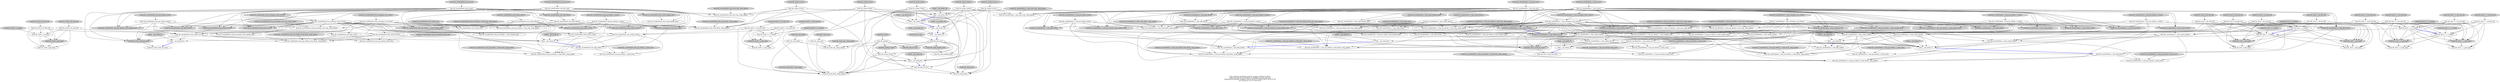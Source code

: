 strict digraph "combined (full)" {
"Sched RL_test0_count_do_count" [style=filled, shape=ellipse];
"Exec RL_test0_count_do_count" [shape=ellipse];
"Sched RL_test0_0_get_input" [style=filled, shape=ellipse];
"Exec RL_test0_0_get_input" [shape=ellipse];
"Sched RL_test0_0_do_first_flit" [style=filled, shape=ellipse];
"Exec RL_test0_0_do_first_flit" [shape=ellipse];
"Sched RL_test0_0_do_next_flit" [style=filled, shape=ellipse];
"Exec RL_test0_0_do_next_flit" [shape=ellipse];
"Sched RL_test0_1_0_arbiter" [style=filled, shape=ellipse];
"Exec RL_test0_1_0_arbiter" [shape=ellipse];
"Sched RL_test0_1_0_get_input" [style=filled, shape=ellipse];
"Exec RL_test0_1_0_get_input" [shape=ellipse];
"Sched RL_test0_1_0_do_first_flit" [style=filled, shape=ellipse];
"Exec RL_test0_1_0_do_first_flit" [shape=ellipse];
"Sched RL_test0_1_0_do_next_flit" [style=filled, shape=ellipse];
"Exec RL_test0_1_0_do_next_flit" [shape=ellipse];
"Sched RL_test0_1_1_0_arbiter" [style=filled, shape=ellipse];
"Exec RL_test0_1_1_0_arbiter" [shape=ellipse];
"Sched RL_test1_count_do_count" [style=filled, shape=ellipse];
"Exec RL_test1_count_do_count" [shape=ellipse];
"Sched RL_test1_0_get_input" [style=filled, shape=ellipse];
"Exec RL_test1_0_get_input" [shape=ellipse];
"Sched RL_test1_0_do_first_flit" [style=filled, shape=ellipse];
"Exec RL_test1_0_do_first_flit" [shape=ellipse];
"Sched RL_test1_0_do_next_flit" [style=filled, shape=ellipse];
"Exec RL_test1_0_do_next_flit" [shape=ellipse];
"Sched RL_test1_1_get_input" [style=filled, shape=ellipse];
"Exec RL_test1_1_get_input" [shape=ellipse];
"Sched RL_test1_1_do_first_flit" [style=filled, shape=ellipse];
"Exec RL_test1_1_do_first_flit" [shape=ellipse];
"Sched RL_test1_1_do_next_flit" [style=filled, shape=ellipse];
"Exec RL_test1_1_do_next_flit" [shape=ellipse];
"Sched RL_test1_1_0_arbiter" [style=filled, shape=ellipse];
"Exec RL_test1_1_0_arbiter" [shape=ellipse];
"Sched RL_test1_1_1_arbiter" [style=filled, shape=ellipse];
"Exec RL_test1_1_1_arbiter" [shape=ellipse];
"Sched RL_test1_1_0_get_input" [style=filled, shape=ellipse];
"Exec RL_test1_1_0_get_input" [shape=ellipse];
"Sched RL_test1_1_0_do_first_flit" [style=filled, shape=ellipse];
"Exec RL_test1_1_0_do_first_flit" [shape=ellipse];
"Sched RL_test1_1_0_do_next_flit" [style=filled, shape=ellipse];
"Exec RL_test1_1_0_do_next_flit" [shape=ellipse];
"Sched RL_test1_1_1_get_input" [style=filled, shape=ellipse];
"Exec RL_test1_1_1_get_input" [shape=ellipse];
"Sched RL_test1_1_1_do_first_flit" [style=filled, shape=ellipse];
"Exec RL_test1_1_1_do_first_flit" [shape=ellipse];
"Sched RL_test1_1_1_do_next_flit" [style=filled, shape=ellipse];
"Exec RL_test1_1_1_do_next_flit" [shape=ellipse];
"Sched RL_test1_1_1_0_arbiter" [style=filled, shape=ellipse];
"Exec RL_test1_1_1_0_arbiter" [shape=ellipse];
"Sched RL_test1_1_1_1_arbiter" [style=filled, shape=ellipse];
"Exec RL_test1_1_1_1_arbiter" [shape=ellipse];
"Sched RL_resultGetters_fsm_start_reg__dreg_update" [style=filled, shape=ellipse];
"Exec RL_resultGetters_fsm_start_reg__dreg_update" [shape=ellipse];
"Sched RL_resultGetters_fsm_state_handle_abort" [style=filled, shape=ellipse];
"Exec RL_resultGetters_fsm_state_handle_abort" [shape=ellipse];
"Sched RL_resultGetters_fsm_state_fired__dreg_update" [style=filled, shape=ellipse];
"Exec RL_resultGetters_fsm_state_fired__dreg_update" [shape=ellipse];
"Sched RL_resultGetters_fsm_state_every" [style=filled, shape=ellipse];
"Exec RL_resultGetters_fsm_state_every" [shape=ellipse];
"Sched RL_resultGetters_fsm_par_blocks_start_reg__dreg_update" [style=filled, shape=ellipse];
"Exec RL_resultGetters_fsm_par_blocks_start_reg__dreg_update" [shape=ellipse];
"Sched RL_resultGetters_fsm_par_blocks_state_handle_abort" [style=filled, shape=ellipse];
"Exec RL_resultGetters_fsm_par_blocks_state_handle_abort" [shape=ellipse];
"Sched RL_resultGetters_fsm_par_blocks_state_fired__dreg_update" [style=filled, shape=ellipse];
"Exec RL_resultGetters_fsm_par_blocks_state_fired__dreg_update" [shape=ellipse];
"Sched RL_resultGetters_fsm_par_blocks_state_every" [style=filled, shape=ellipse];
"Exec RL_resultGetters_fsm_par_blocks_state_every" [shape=ellipse];
"Sched RL_resultGetters_fsm_par_blocks_restart" [style=filled, shape=ellipse];
"Exec RL_resultGetters_fsm_par_blocks_restart" [shape=ellipse];
"Sched RL_resultGetters_fsm_par_blocks_1_start_reg__dreg_update" [style=filled, shape=ellipse];
"Exec RL_resultGetters_fsm_par_blocks_1_start_reg__dreg_update" [shape=ellipse];
"Sched RL_resultGetters_fsm_par_blocks_1_state_handle_abort" [style=filled, shape=ellipse];
"Exec RL_resultGetters_fsm_par_blocks_1_state_handle_abort" [shape=ellipse];
"Sched RL_resultGetters_fsm_par_blocks_1_state_fired__dreg_update" [style=filled, shape=ellipse];
"Exec RL_resultGetters_fsm_par_blocks_1_state_fired__dreg_update" [shape=ellipse];
"Sched RL_resultGetters_fsm_par_blocks_1_state_every" [style=filled, shape=ellipse];
"Exec RL_resultGetters_fsm_par_blocks_1_state_every" [shape=ellipse];
"Sched RL_resultGetters_fsm_par_blocks_1_restart" [style=filled, shape=ellipse];
"Exec RL_resultGetters_fsm_par_blocks_1_restart" [shape=ellipse];
"Sched RL_resultGetters_fsm_restart" [style=filled, shape=ellipse];
"Exec RL_resultGetters_fsm_restart" [shape=ellipse];
"Sched RL_resultGetters_fsm_action_l149c9" [style=filled, shape=ellipse];
"Exec RL_resultGetters_fsm_action_l149c9" [shape=ellipse];
"Sched RL_resultGetters_fsm_action_l153c9" [style=filled, shape=ellipse];
"Exec RL_resultGetters_fsm_action_l153c9" [shape=ellipse];
"Sched RL_resultGetters_fsm_action_l137c9" [style=filled, shape=ellipse];
"Exec RL_resultGetters_fsm_action_l137c9" [shape=ellipse];
"Sched RL_resultGetters_fsm_action_l143c9" [style=filled, shape=ellipse];
"Exec RL_resultGetters_fsm_action_l143c9" [shape=ellipse];
"Sched RL_resultGetters_fsm_actionpar_start_l135c27" [style=filled, shape=ellipse];
"Exec RL_resultGetters_fsm_actionpar_start_l135c27" [shape=ellipse];
"Sched RL_resultGetters_fsm_action_l92c16" [style=filled, shape=ellipse];
"Exec RL_resultGetters_fsm_action_l92c16" [shape=ellipse];
"Sched RL_resultGetters_fsm_actionpar_run_l135c27" [style=filled, shape=ellipse];
"Exec RL_resultGetters_fsm_actionpar_run_l135c27" [shape=ellipse];
"Sched RL_resultGetters_fsm_idle_l90c22" [style=filled, shape=ellipse];
"Exec RL_resultGetters_fsm_idle_l90c22" [shape=ellipse];
"Sched RL_resultGetters_fsm_idle_l148c5" [style=filled, shape=ellipse];
"Exec RL_resultGetters_fsm_idle_l148c5" [shape=ellipse];
"Sched RL_resultGetters_fsm_idle_l136c5" [style=filled, shape=ellipse];
"Exec RL_resultGetters_fsm_idle_l136c5" [shape=ellipse];
"Sched RL_resultGetters_fsm_fsm_start" [style=filled, shape=ellipse];
"Exec RL_resultGetters_fsm_fsm_start" [shape=ellipse];
"Sched RL_resultGetters_1_fsm_start_reg__dreg_update" [style=filled, shape=ellipse];
"Exec RL_resultGetters_1_fsm_start_reg__dreg_update" [shape=ellipse];
"Sched RL_resultGetters_1_fsm_state_handle_abort" [style=filled, shape=ellipse];
"Exec RL_resultGetters_1_fsm_state_handle_abort" [shape=ellipse];
"Sched RL_resultGetters_1_fsm_state_fired__dreg_update" [style=filled, shape=ellipse];
"Exec RL_resultGetters_1_fsm_state_fired__dreg_update" [shape=ellipse];
"Sched RL_resultGetters_1_fsm_state_every" [style=filled, shape=ellipse];
"Exec RL_resultGetters_1_fsm_state_every" [shape=ellipse];
"Sched RL_resultGetters_1_fsm_par_blocks_start_reg__dreg_update" [style=filled, shape=ellipse];
"Exec RL_resultGetters_1_fsm_par_blocks_start_reg__dreg_update" [shape=ellipse];
"Sched RL_resultGetters_1_fsm_par_blocks_state_handle_abort" [style=filled, shape=ellipse];
"Exec RL_resultGetters_1_fsm_par_blocks_state_handle_abort" [shape=ellipse];
"Sched RL_resultGetters_1_fsm_par_blocks_state_fired__dreg_update" [style=filled, shape=ellipse];
"Exec RL_resultGetters_1_fsm_par_blocks_state_fired__dreg_update" [shape=ellipse];
"Sched RL_resultGetters_1_fsm_par_blocks_state_every" [style=filled, shape=ellipse];
"Exec RL_resultGetters_1_fsm_par_blocks_state_every" [shape=ellipse];
"Sched RL_resultGetters_1_fsm_par_blocks_restart" [style=filled, shape=ellipse];
"Exec RL_resultGetters_1_fsm_par_blocks_restart" [shape=ellipse];
"Sched RL_resultGetters_1_fsm_par_blocks_1_start_reg__dreg_update" [style=filled, shape=ellipse];
"Exec RL_resultGetters_1_fsm_par_blocks_1_start_reg__dreg_update" [shape=ellipse];
"Sched RL_resultGetters_1_fsm_par_blocks_1_state_handle_abort" [style=filled, shape=ellipse];
"Exec RL_resultGetters_1_fsm_par_blocks_1_state_handle_abort" [shape=ellipse];
"Sched RL_resultGetters_1_fsm_par_blocks_1_state_fired__dreg_update" [style=filled, shape=ellipse];
"Exec RL_resultGetters_1_fsm_par_blocks_1_state_fired__dreg_update" [shape=ellipse];
"Sched RL_resultGetters_1_fsm_par_blocks_1_state_every" [style=filled, shape=ellipse];
"Exec RL_resultGetters_1_fsm_par_blocks_1_state_every" [shape=ellipse];
"Sched RL_resultGetters_1_fsm_par_blocks_1_restart" [style=filled, shape=ellipse];
"Exec RL_resultGetters_1_fsm_par_blocks_1_restart" [shape=ellipse];
"Sched RL_resultGetters_1_fsm_par_blocks_2_start_reg__dreg_update" [style=filled, shape=ellipse];
"Exec RL_resultGetters_1_fsm_par_blocks_2_start_reg__dreg_update" [shape=ellipse];
"Sched RL_resultGetters_1_fsm_par_blocks_2_state_handle_abort" [style=filled, shape=ellipse];
"Exec RL_resultGetters_1_fsm_par_blocks_2_state_handle_abort" [shape=ellipse];
"Sched RL_resultGetters_1_fsm_par_blocks_2_state_fired__dreg_update" [style=filled, shape=ellipse];
"Exec RL_resultGetters_1_fsm_par_blocks_2_state_fired__dreg_update" [shape=ellipse];
"Sched RL_resultGetters_1_fsm_par_blocks_2_state_every" [style=filled, shape=ellipse];
"Exec RL_resultGetters_1_fsm_par_blocks_2_state_every" [shape=ellipse];
"Sched RL_resultGetters_1_fsm_par_blocks_2_restart" [style=filled, shape=ellipse];
"Exec RL_resultGetters_1_fsm_par_blocks_2_restart" [shape=ellipse];
"Sched RL_resultGetters_1_fsm_par_blocks_3_start_reg__dreg_update" [style=filled, shape=ellipse];
"Exec RL_resultGetters_1_fsm_par_blocks_3_start_reg__dreg_update" [shape=ellipse];
"Sched RL_resultGetters_1_fsm_par_blocks_3_state_handle_abort" [style=filled, shape=ellipse];
"Exec RL_resultGetters_1_fsm_par_blocks_3_state_handle_abort" [shape=ellipse];
"Sched RL_resultGetters_1_fsm_par_blocks_3_state_fired__dreg_update" [style=filled, shape=ellipse];
"Exec RL_resultGetters_1_fsm_par_blocks_3_state_fired__dreg_update" [shape=ellipse];
"Sched RL_resultGetters_1_fsm_par_blocks_3_state_every" [style=filled, shape=ellipse];
"Exec RL_resultGetters_1_fsm_par_blocks_3_state_every" [shape=ellipse];
"Sched RL_resultGetters_1_fsm_par_blocks_3_restart" [style=filled, shape=ellipse];
"Exec RL_resultGetters_1_fsm_par_blocks_3_restart" [shape=ellipse];
"Sched RL_resultGetters_1_fsm_restart" [style=filled, shape=ellipse];
"Exec RL_resultGetters_1_fsm_restart" [shape=ellipse];
"Sched RL_resultGetters_1_fsm_action_l224c9" [style=filled, shape=ellipse];
"Exec RL_resultGetters_1_fsm_action_l224c9" [shape=ellipse];
"Sched RL_resultGetters_1_fsm_action_l229c9" [style=filled, shape=ellipse];
"Exec RL_resultGetters_1_fsm_action_l229c9" [shape=ellipse];
"Sched RL_resultGetters_1_fsm_action_l211c9" [style=filled, shape=ellipse];
"Exec RL_resultGetters_1_fsm_action_l211c9" [shape=ellipse];
"Sched RL_resultGetters_1_fsm_action_l217c9" [style=filled, shape=ellipse];
"Exec RL_resultGetters_1_fsm_action_l217c9" [shape=ellipse];
"Sched RL_resultGetters_1_fsm_action_l199c9" [style=filled, shape=ellipse];
"Exec RL_resultGetters_1_fsm_action_l199c9" [shape=ellipse];
"Sched RL_resultGetters_1_fsm_action_l204c9" [style=filled, shape=ellipse];
"Exec RL_resultGetters_1_fsm_action_l204c9" [shape=ellipse];
"Sched RL_resultGetters_1_fsm_action_l186c9" [style=filled, shape=ellipse];
"Exec RL_resultGetters_1_fsm_action_l186c9" [shape=ellipse];
"Sched RL_resultGetters_1_fsm_action_l192c9" [style=filled, shape=ellipse];
"Exec RL_resultGetters_1_fsm_action_l192c9" [shape=ellipse];
"Sched RL_resultGetters_1_fsm_actionpar_start_l184c27" [style=filled, shape=ellipse];
"Exec RL_resultGetters_1_fsm_actionpar_start_l184c27" [shape=ellipse];
"Sched RL_resultGetters_1_fsm_action_l92c16" [style=filled, shape=ellipse];
"Exec RL_resultGetters_1_fsm_action_l92c16" [shape=ellipse];
"Sched RL_resultGetters_1_fsm_actionpar_run_l184c27" [style=filled, shape=ellipse];
"Exec RL_resultGetters_1_fsm_actionpar_run_l184c27" [shape=ellipse];
"Sched RL_resultGetters_1_fsm_idle_l90c22" [style=filled, shape=ellipse];
"Exec RL_resultGetters_1_fsm_idle_l90c22" [shape=ellipse];
"Sched RL_resultGetters_1_fsm_idle_l223c5" [style=filled, shape=ellipse];
"Exec RL_resultGetters_1_fsm_idle_l223c5" [shape=ellipse];
"Sched RL_resultGetters_1_fsm_idle_l210c5" [style=filled, shape=ellipse];
"Exec RL_resultGetters_1_fsm_idle_l210c5" [shape=ellipse];
"Sched RL_resultGetters_1_fsm_idle_l198c5" [style=filled, shape=ellipse];
"Exec RL_resultGetters_1_fsm_idle_l198c5" [shape=ellipse];
"Sched RL_resultGetters_1_fsm_idle_l185c5" [style=filled, shape=ellipse];
"Exec RL_resultGetters_1_fsm_idle_l185c5" [shape=ellipse];
"Sched RL_resultGetters_1_fsm_fsm_start" [style=filled, shape=ellipse];
"Exec RL_resultGetters_1_fsm_fsm_start" [shape=ellipse];
"Sched RL_start_reg__dreg_update" [style=filled, shape=ellipse];
"Exec RL_start_reg__dreg_update" [shape=ellipse];
"Sched RL_state_handle_abort" [style=filled, shape=ellipse];
"Exec RL_state_handle_abort" [shape=ellipse];
"Sched RL_state_fired__dreg_update" [style=filled, shape=ellipse];
"Exec RL_state_fired__dreg_update" [shape=ellipse];
"Sched RL_state_every" [style=filled, shape=ellipse];
"Exec RL_state_every" [shape=ellipse];
"Sched RL_restart" [style=filled, shape=ellipse];
"Exec RL_restart" [shape=ellipse];
"Sched RL_action_l132c9" [style=filled, shape=ellipse];
"Exec RL_action_l132c9" [shape=ellipse];
"Sched RL_action_l119c13" [style=filled, shape=ellipse];
"Exec RL_action_l119c13" [shape=ellipse];
"Sched RL_action_l120c9" [style=filled, shape=ellipse];
"Exec RL_action_l120c9" [shape=ellipse];
"Sched RL_action_l119c13_1" [style=filled, shape=ellipse];
"Exec RL_action_l119c13_1" [shape=ellipse];
"Sched RL_action_l120c9_1" [style=filled, shape=ellipse];
"Exec RL_action_l120c9_1" [shape=ellipse];
"Sched RL_action_l134c9" [style=filled, shape=ellipse];
"Exec RL_action_l134c9" [shape=ellipse];
"Sched RL_idle_l131c15" [style=filled, shape=ellipse];
"Exec RL_idle_l131c15" [shape=ellipse];
"Sched RL_fsm_start" [style=filled, shape=ellipse];
"Exec RL_fsm_start" [shape=ellipse];
"Sched RL_auto_start" [style=filled, shape=ellipse];
"Exec RL_auto_start" [shape=ellipse];
"Sched RL_auto_finish" [style=filled, shape=ellipse];
"Exec RL_auto_finish" [shape=ellipse];
"Sched __me_check_41" [style=filled, shape=ellipse];
"Exec __me_check_41" [shape=ellipse];
"Sched __me_check_43" [style=filled, shape=ellipse];
"Exec __me_check_43" [shape=ellipse];
"Sched __me_check_77" [style=filled, shape=ellipse];
"Exec __me_check_77" [shape=ellipse];
"Sched __me_check_79" [style=filled, shape=ellipse];
"Exec __me_check_79" [shape=ellipse];
"Sched __me_check_81" [style=filled, shape=ellipse];
"Exec __me_check_81" [shape=ellipse];
"Sched __me_check_83" [style=filled, shape=ellipse];
"Exec __me_check_83" [shape=ellipse];
"Sched __me_check_99" [style=filled, shape=ellipse];
"Exec __me_check_99" [shape=ellipse];
"Sched __me_check_100" [style=filled, shape=ellipse];
"Exec __me_check_100" [shape=ellipse];
"Sched __me_check_101" [style=filled, shape=ellipse];
"Exec __me_check_101" [shape=ellipse];
"Sched __me_check_102" [style=filled, shape=ellipse];
"Exec __me_check_102" [shape=ellipse];
"Sched __me_check_103" [style=filled, shape=ellipse];
"Exec __me_check_103" [shape=ellipse];
"Sched __me_check_41"->"Exec __me_check_41";
"Exec __me_check_41"->"Exec RL_resultGetters_fsm_idle_l148c5" [style=bold, color=blue];
"Sched __me_check_43"->"Exec __me_check_43";
"Exec __me_check_43"->"Exec RL_test0_count_do_count" [style=bold, color=blue];
"Sched __me_check_77"->"Exec __me_check_77";
"Exec __me_check_77"->"Exec RL_resultGetters_1_fsm_idle_l223c5" [style=bold, color=blue];
"Sched __me_check_79"->"Exec __me_check_79";
"Exec __me_check_79"->"Exec RL_test1_count_do_count" [style=bold, color=blue];
"Sched __me_check_81"->"Exec __me_check_81";
"Exec __me_check_81"->"Exec RL_resultGetters_1_fsm_idle_l198c5" [style=bold, color=blue];
"Sched __me_check_83"->"Exec __me_check_83";
"Exec __me_check_83"->"Exec RL_resultGetters_1_fsm_idle_l185c5" [style=bold, color=blue];
"Sched __me_check_99"->"Exec __me_check_99";
"Exec __me_check_99"->"Exec RL_idle_l131c15" [style=bold, color=blue];
"Sched __me_check_100"->"Exec __me_check_100";
"Exec __me_check_100"->"Exec __me_check_101" [style=bold, color=blue];
"Sched __me_check_101"->"Exec __me_check_101";
"Exec __me_check_101"->"Exec __me_check_102" [style=bold, color=blue];
"Sched __me_check_102"->"Exec __me_check_102";
"Exec __me_check_102"->"Exec __me_check_103" [style=bold, color=blue];
"Sched __me_check_103"->"Exec __me_check_103";
"Exec __me_check_103"->"Exec RL_fsm_start" [style=bold, color=blue];
"Sched RL_restart"->"Exec RL_restart";
"Exec RL_restart"->"Sched RL_action_l132c9";
"Exec RL_restart"->"Exec RL_action_l132c9";
"Exec RL_restart"->"Sched RL_idle_l131c15";
"Exec RL_restart"->"Exec RL_idle_l131c15";
"Exec RL_restart"->"Exec RL_start_reg__dreg_update";
"Exec RL_restart"->"Sched RL_state_handle_abort";
"Exec RL_restart"->"Exec RL_state_fired__dreg_update";
"Sched RL_action_l132c9"->"Exec RL_action_l132c9";
"Exec RL_action_l132c9"->"Exec __me_check_99";
"Exec RL_action_l132c9"->"Exec RL_state_every";
"Exec RL_action_l132c9"->"Exec RL_state_fired__dreg_update";
"Sched RL_action_l119c13"->"Exec RL_action_l119c13";
"Exec RL_action_l119c13"->"Exec __me_check_99";
"Exec RL_action_l119c13"->"Exec __me_check_100";
"Exec RL_action_l119c13"->"Exec RL_resultGetters_fsm_start_reg__dreg_update";
"Exec RL_action_l119c13"->"Exec RL_resultGetters_fsm_state_fired__dreg_update";
"Exec RL_action_l119c13"->"Exec RL_state_every";
"Exec RL_action_l119c13"->"Exec RL_state_fired__dreg_update";
"Sched RL_action_l120c9"->"Exec RL_action_l120c9";
"Exec RL_action_l120c9"->"Exec __me_check_99";
"Exec RL_action_l120c9"->"Exec __me_check_100";
"Exec RL_action_l120c9"->"Exec __me_check_101";
"Exec RL_action_l120c9"->"Exec RL_resultGetters_fsm_start_reg__dreg_update";
"Exec RL_action_l120c9"->"Exec RL_resultGetters_fsm_state_fired__dreg_update";
"Exec RL_action_l120c9"->"Exec RL_state_every";
"Exec RL_action_l120c9"->"Exec RL_state_fired__dreg_update";
"Sched RL_action_l119c13_1"->"Exec RL_action_l119c13_1";
"Exec RL_action_l119c13_1"->"Exec __me_check_99";
"Exec RL_action_l119c13_1"->"Exec __me_check_100";
"Exec RL_action_l119c13_1"->"Exec __me_check_101";
"Exec RL_action_l119c13_1"->"Exec __me_check_102";
"Exec RL_action_l119c13_1"->"Exec RL_resultGetters_1_fsm_start_reg__dreg_update";
"Exec RL_action_l119c13_1"->"Exec RL_resultGetters_1_fsm_state_fired__dreg_update";
"Exec RL_action_l119c13_1"->"Exec RL_state_every";
"Exec RL_action_l119c13_1"->"Exec RL_state_fired__dreg_update";
"Sched RL_action_l120c9_1"->"Exec RL_action_l120c9_1";
"Exec RL_action_l120c9_1"->"Exec __me_check_99";
"Exec RL_action_l120c9_1"->"Exec __me_check_100";
"Exec RL_action_l120c9_1"->"Exec __me_check_101";
"Exec RL_action_l120c9_1"->"Exec __me_check_102";
"Exec RL_action_l120c9_1"->"Exec __me_check_103";
"Exec RL_action_l120c9_1"->"Exec RL_resultGetters_1_fsm_start_reg__dreg_update";
"Exec RL_action_l120c9_1"->"Exec RL_resultGetters_1_fsm_state_fired__dreg_update";
"Exec RL_action_l120c9_1"->"Exec RL_state_every";
"Exec RL_action_l120c9_1"->"Exec RL_state_fired__dreg_update";
"Sched RL_action_l134c9"->"Exec RL_action_l134c9";
"Exec RL_action_l134c9"->"Exec __me_check_99";
"Exec RL_action_l134c9"->"Exec __me_check_100";
"Exec RL_action_l134c9"->"Exec __me_check_101";
"Exec RL_action_l134c9"->"Exec __me_check_102";
"Exec RL_action_l134c9"->"Exec __me_check_103";
"Exec RL_action_l134c9"->"Exec RL_state_every";
"Exec RL_action_l134c9"->"Exec RL_state_fired__dreg_update";
"Sched RL_idle_l131c15"->"Exec RL_idle_l131c15";
"Exec RL_idle_l131c15"->"Exec RL_state_every";
"Exec RL_idle_l131c15"->"Exec RL_state_fired__dreg_update";
"Sched RL_fsm_start"->"Exec RL_fsm_start";
"Exec RL_fsm_start"->"Sched RL_action_l132c9";
"Exec RL_fsm_start"->"Exec RL_action_l132c9";
"Exec RL_fsm_start"->"Sched RL_idle_l131c15";
"Exec RL_fsm_start"->"Exec RL_idle_l131c15";
"Exec RL_fsm_start"->"Exec RL_start_reg__dreg_update";
"Exec RL_fsm_start"->"Sched RL_state_handle_abort";
"Exec RL_fsm_start"->"Exec RL_state_handle_abort";
"Exec RL_fsm_start"->"Exec RL_state_fired__dreg_update";
"Sched RL_auto_start"->"Exec RL_auto_start";
"Exec RL_auto_start"->"Exec RL_start_reg__dreg_update";
"Exec RL_auto_start"->"Exec RL_state_fired__dreg_update";
"Sched RL_auto_finish"->"Exec RL_auto_finish";
"Exec RL_auto_finish"->"Exec RL_start_reg__dreg_update";
"Exec RL_auto_finish"->"Exec RL_state_fired__dreg_update";
"Sched RL_test0_count_do_count"->"Exec RL_test0_count_do_count";
"Sched RL_test0_0_get_input"->"Exec RL_test0_0_get_input";
"Sched RL_test0_0_do_first_flit"->"Exec RL_test0_0_do_first_flit";
"Exec RL_test0_0_do_first_flit"->"Sched RL_test0_0_get_input";
"Exec RL_test0_0_do_first_flit"->"Exec RL_test0_0_get_input";
"Exec RL_test0_0_do_first_flit"->"Exec RL_test0_1_0_arbiter";
"Exec RL_test0_0_do_first_flit"->"Exec RL_resultGetters_fsm_action_l137c9";
"Sched RL_test0_0_do_next_flit"->"Exec RL_test0_0_do_next_flit";
"Exec RL_test0_0_do_next_flit"->"Sched RL_test0_0_get_input";
"Exec RL_test0_0_do_next_flit"->"Exec RL_test0_0_get_input";
"Exec RL_test0_0_do_next_flit"->"Exec RL_test0_1_0_arbiter";
"Exec RL_test0_0_do_next_flit"->"Exec RL_resultGetters_fsm_action_l137c9";
"Sched RL_test0_1_0_arbiter"->"Exec RL_test0_1_0_arbiter";
"Exec RL_test0_1_0_arbiter"->"Sched RL_test0_0_get_input";
"Exec RL_test0_1_0_arbiter"->"Exec RL_test0_0_get_input";
"Sched RL_test0_1_0_get_input"->"Exec RL_test0_1_0_get_input";
"Sched RL_test0_1_0_do_first_flit"->"Exec RL_test0_1_0_do_first_flit";
"Exec RL_test0_1_0_do_first_flit"->"Sched RL_test0_1_0_get_input";
"Exec RL_test0_1_0_do_first_flit"->"Exec RL_test0_1_0_get_input";
"Exec RL_test0_1_0_do_first_flit"->"Exec RL_test0_1_1_0_arbiter";
"Exec RL_test0_1_0_do_first_flit"->"Exec RL_resultGetters_fsm_action_l153c9";
"Sched RL_test0_1_0_do_next_flit"->"Exec RL_test0_1_0_do_next_flit";
"Exec RL_test0_1_0_do_next_flit"->"Sched RL_test0_1_0_get_input";
"Exec RL_test0_1_0_do_next_flit"->"Exec RL_test0_1_0_get_input";
"Exec RL_test0_1_0_do_next_flit"->"Exec RL_test0_1_1_0_arbiter";
"Exec RL_test0_1_0_do_next_flit"->"Exec RL_resultGetters_fsm_action_l153c9";
"Sched RL_test0_1_1_0_arbiter"->"Exec RL_test0_1_1_0_arbiter";
"Exec RL_test0_1_1_0_arbiter"->"Sched RL_test0_1_0_get_input";
"Exec RL_test0_1_1_0_arbiter"->"Exec RL_test0_1_0_get_input";
"Sched RL_test1_count_do_count"->"Exec RL_test1_count_do_count";
"Sched RL_test1_0_get_input"->"Exec RL_test1_0_get_input";
"Sched RL_test1_0_do_first_flit"->"Exec RL_test1_0_do_first_flit";
"Exec RL_test1_0_do_first_flit"->"Sched RL_test1_0_get_input";
"Exec RL_test1_0_do_first_flit"->"Exec RL_test1_0_get_input";
"Exec RL_test1_0_do_first_flit"->"Sched RL_test1_1_get_input";
"Exec RL_test1_0_do_first_flit"->"Exec RL_test1_1_0_arbiter";
"Exec RL_test1_0_do_first_flit"->"Exec RL_test1_1_1_arbiter";
"Exec RL_test1_0_do_first_flit"->"Exec RL_resultGetters_1_fsm_action_l186c9";
"Sched RL_test1_0_do_next_flit"->"Exec RL_test1_0_do_next_flit";
"Exec RL_test1_0_do_next_flit"->"Sched RL_test1_0_get_input";
"Exec RL_test1_0_do_next_flit"->"Exec RL_test1_0_get_input";
"Exec RL_test1_0_do_next_flit"->"Sched RL_test1_1_get_input";
"Exec RL_test1_0_do_next_flit"->"Exec RL_test1_1_0_arbiter";
"Exec RL_test1_0_do_next_flit"->"Exec RL_test1_1_1_arbiter";
"Exec RL_test1_0_do_next_flit"->"Exec RL_resultGetters_1_fsm_action_l186c9";
"Sched RL_test1_1_get_input"->"Exec RL_test1_1_get_input";
"Sched RL_test1_1_do_first_flit"->"Exec RL_test1_1_do_first_flit";
"Exec RL_test1_1_do_first_flit"->"Sched RL_test1_0_get_input";
"Exec RL_test1_1_do_first_flit"->"Sched RL_test1_1_get_input";
"Exec RL_test1_1_do_first_flit"->"Exec RL_test1_1_get_input";
"Exec RL_test1_1_do_first_flit"->"Exec RL_test1_1_0_arbiter";
"Exec RL_test1_1_do_first_flit"->"Exec RL_test1_1_1_arbiter";
"Exec RL_test1_1_do_first_flit"->"Exec RL_resultGetters_1_fsm_action_l211c9";
"Sched RL_test1_1_do_next_flit"->"Exec RL_test1_1_do_next_flit";
"Exec RL_test1_1_do_next_flit"->"Sched RL_test1_0_get_input";
"Exec RL_test1_1_do_next_flit"->"Sched RL_test1_1_get_input";
"Exec RL_test1_1_do_next_flit"->"Exec RL_test1_1_get_input";
"Exec RL_test1_1_do_next_flit"->"Exec RL_test1_1_0_arbiter";
"Exec RL_test1_1_do_next_flit"->"Exec RL_test1_1_1_arbiter";
"Exec RL_test1_1_do_next_flit"->"Exec RL_resultGetters_1_fsm_action_l211c9";
"Sched RL_test1_1_0_arbiter"->"Exec RL_test1_1_0_arbiter";
"Exec RL_test1_1_0_arbiter"->"Sched RL_test1_0_get_input";
"Exec RL_test1_1_0_arbiter"->"Exec RL_test1_0_get_input";
"Exec RL_test1_1_0_arbiter"->"Sched RL_test1_1_get_input";
"Exec RL_test1_1_0_arbiter"->"Exec RL_test1_1_get_input";
"Exec RL_test1_1_0_arbiter"->"Exec RL_test1_1_1_arbiter" [style=bold, color=blue];
"Exec RL_test1_1_0_arbiter"->"Exec RL_resultGetters_1_fsm_action_l199c9";
"Sched RL_test1_1_1_arbiter"->"Exec RL_test1_1_1_arbiter";
"Exec RL_test1_1_1_arbiter"->"Sched RL_test1_0_get_input";
"Exec RL_test1_1_1_arbiter"->"Exec RL_test1_0_get_input";
"Exec RL_test1_1_1_arbiter"->"Sched RL_test1_1_get_input";
"Exec RL_test1_1_1_arbiter"->"Exec RL_test1_1_get_input";
"Exec RL_test1_1_1_arbiter"->"Exec RL_resultGetters_1_fsm_action_l224c9";
"Sched RL_test1_1_0_get_input"->"Exec RL_test1_1_0_get_input";
"Sched RL_test1_1_0_do_first_flit"->"Exec RL_test1_1_0_do_first_flit";
"Exec RL_test1_1_0_do_first_flit"->"Sched RL_test1_1_0_get_input";
"Exec RL_test1_1_0_do_first_flit"->"Exec RL_test1_1_0_get_input";
"Exec RL_test1_1_0_do_first_flit"->"Sched RL_test1_1_1_get_input";
"Exec RL_test1_1_0_do_first_flit"->"Exec RL_test1_1_1_0_arbiter";
"Exec RL_test1_1_0_do_first_flit"->"Exec RL_test1_1_1_1_arbiter";
"Exec RL_test1_1_0_do_first_flit"->"Exec RL_resultGetters_1_fsm_action_l204c9";
"Sched RL_test1_1_0_do_next_flit"->"Exec RL_test1_1_0_do_next_flit";
"Exec RL_test1_1_0_do_next_flit"->"Sched RL_test1_1_0_get_input";
"Exec RL_test1_1_0_do_next_flit"->"Exec RL_test1_1_0_get_input";
"Exec RL_test1_1_0_do_next_flit"->"Sched RL_test1_1_1_get_input";
"Exec RL_test1_1_0_do_next_flit"->"Exec RL_test1_1_1_0_arbiter";
"Exec RL_test1_1_0_do_next_flit"->"Exec RL_test1_1_1_1_arbiter";
"Exec RL_test1_1_0_do_next_flit"->"Exec RL_resultGetters_1_fsm_action_l204c9";
"Sched RL_test1_1_1_get_input"->"Exec RL_test1_1_1_get_input";
"Sched RL_test1_1_1_do_first_flit"->"Exec RL_test1_1_1_do_first_flit";
"Exec RL_test1_1_1_do_first_flit"->"Sched RL_test1_1_0_get_input";
"Exec RL_test1_1_1_do_first_flit"->"Sched RL_test1_1_1_get_input";
"Exec RL_test1_1_1_do_first_flit"->"Exec RL_test1_1_1_get_input";
"Exec RL_test1_1_1_do_first_flit"->"Exec RL_test1_1_1_0_arbiter";
"Exec RL_test1_1_1_do_first_flit"->"Exec RL_test1_1_1_1_arbiter";
"Exec RL_test1_1_1_do_first_flit"->"Exec RL_resultGetters_1_fsm_action_l229c9";
"Sched RL_test1_1_1_do_next_flit"->"Exec RL_test1_1_1_do_next_flit";
"Exec RL_test1_1_1_do_next_flit"->"Sched RL_test1_1_0_get_input";
"Exec RL_test1_1_1_do_next_flit"->"Sched RL_test1_1_1_get_input";
"Exec RL_test1_1_1_do_next_flit"->"Exec RL_test1_1_1_get_input";
"Exec RL_test1_1_1_do_next_flit"->"Exec RL_test1_1_1_0_arbiter";
"Exec RL_test1_1_1_do_next_flit"->"Exec RL_test1_1_1_1_arbiter";
"Exec RL_test1_1_1_do_next_flit"->"Exec RL_resultGetters_1_fsm_action_l229c9";
"Sched RL_test1_1_1_0_arbiter"->"Exec RL_test1_1_1_0_arbiter";
"Exec RL_test1_1_1_0_arbiter"->"Sched RL_test1_1_0_get_input";
"Exec RL_test1_1_1_0_arbiter"->"Exec RL_test1_1_0_get_input";
"Exec RL_test1_1_1_0_arbiter"->"Sched RL_test1_1_1_get_input";
"Exec RL_test1_1_1_0_arbiter"->"Exec RL_test1_1_1_get_input";
"Exec RL_test1_1_1_0_arbiter"->"Exec RL_test1_1_1_1_arbiter" [style=bold, color=blue];
"Exec RL_test1_1_1_0_arbiter"->"Exec RL_resultGetters_1_fsm_action_l192c9";
"Sched RL_test1_1_1_1_arbiter"->"Exec RL_test1_1_1_1_arbiter";
"Exec RL_test1_1_1_1_arbiter"->"Sched RL_test1_1_0_get_input";
"Exec RL_test1_1_1_1_arbiter"->"Exec RL_test1_1_0_get_input";
"Exec RL_test1_1_1_1_arbiter"->"Sched RL_test1_1_1_get_input";
"Exec RL_test1_1_1_1_arbiter"->"Exec RL_test1_1_1_get_input";
"Sched RL_resultGetters_fsm_restart"->"Exec RL_resultGetters_fsm_restart";
"Exec RL_resultGetters_fsm_restart"->"Sched RL_test0_count_do_count";
"Exec RL_resultGetters_fsm_restart"->"Sched RL_resultGetters_fsm_action_l149c9";
"Exec RL_resultGetters_fsm_restart"->"Sched RL_resultGetters_fsm_action_l153c9";
"Exec RL_resultGetters_fsm_restart"->"Sched RL_resultGetters_fsm_action_l137c9";
"Exec RL_resultGetters_fsm_restart"->"Sched RL_resultGetters_fsm_action_l143c9";
"Exec RL_resultGetters_fsm_restart"->"Sched RL_resultGetters_fsm_actionpar_start_l135c27";
"Exec RL_resultGetters_fsm_restart"->"Exec RL_resultGetters_fsm_actionpar_start_l135c27";
"Exec RL_resultGetters_fsm_restart"->"Sched RL_resultGetters_fsm_idle_l90c22";
"Exec RL_resultGetters_fsm_restart"->"Exec RL_resultGetters_fsm_idle_l90c22";
"Exec RL_resultGetters_fsm_restart"->"Sched RL_resultGetters_fsm_idle_l148c5";
"Exec RL_resultGetters_fsm_restart"->"Sched RL_resultGetters_fsm_idle_l136c5";
"Exec RL_resultGetters_fsm_restart"->"Exec RL_resultGetters_fsm_start_reg__dreg_update";
"Exec RL_resultGetters_fsm_restart"->"Sched RL_resultGetters_fsm_state_handle_abort";
"Exec RL_resultGetters_fsm_restart"->"Exec RL_resultGetters_fsm_state_fired__dreg_update";
"Exec RL_resultGetters_fsm_restart"->"Sched RL_resultGetters_fsm_par_blocks_state_handle_abort";
"Exec RL_resultGetters_fsm_restart"->"Sched RL_resultGetters_fsm_par_blocks_1_state_handle_abort";
"Sched RL_resultGetters_fsm_action_l149c9"->"Exec RL_resultGetters_fsm_action_l149c9";
"Exec RL_resultGetters_fsm_action_l149c9"->"Exec __me_check_41";
"Exec RL_resultGetters_fsm_action_l149c9"->"Exec RL_resultGetters_fsm_par_blocks_1_state_every";
"Exec RL_resultGetters_fsm_action_l149c9"->"Exec RL_resultGetters_fsm_par_blocks_1_state_fired__dreg_update";
"Sched RL_resultGetters_fsm_action_l153c9"->"Exec RL_resultGetters_fsm_action_l153c9";
"Exec RL_resultGetters_fsm_action_l153c9"->"Exec __me_check_41";
"Exec RL_resultGetters_fsm_action_l153c9"->"Exec RL_resultGetters_fsm_par_blocks_1_state_every";
"Exec RL_resultGetters_fsm_action_l153c9"->"Exec RL_resultGetters_fsm_par_blocks_1_state_fired__dreg_update";
"Sched RL_resultGetters_fsm_action_l137c9"->"Exec RL_resultGetters_fsm_action_l137c9";
"Exec RL_resultGetters_fsm_action_l137c9"->"Exec __me_check_41";
"Exec RL_resultGetters_fsm_action_l137c9"->"Exec __me_check_43";
"Exec RL_resultGetters_fsm_action_l137c9"->"Sched RL_test0_count_do_count";
"Exec RL_resultGetters_fsm_action_l137c9"->"Exec RL_resultGetters_fsm_par_blocks_state_every";
"Exec RL_resultGetters_fsm_action_l137c9"->"Exec RL_resultGetters_fsm_par_blocks_state_fired__dreg_update";
"Sched RL_resultGetters_fsm_action_l143c9"->"Exec RL_resultGetters_fsm_action_l143c9";
"Exec RL_resultGetters_fsm_action_l143c9"->"Exec __me_check_41";
"Exec RL_resultGetters_fsm_action_l143c9"->"Exec __me_check_43";
"Exec RL_resultGetters_fsm_action_l143c9"->"Exec RL_resultGetters_fsm_par_blocks_state_every";
"Exec RL_resultGetters_fsm_action_l143c9"->"Exec RL_resultGetters_fsm_par_blocks_state_fired__dreg_update";
"Sched RL_resultGetters_fsm_actionpar_start_l135c27"->"Exec RL_resultGetters_fsm_actionpar_start_l135c27";
"Exec RL_resultGetters_fsm_actionpar_start_l135c27"->"Exec __me_check_41";
"Exec RL_resultGetters_fsm_actionpar_start_l135c27"->"Sched RL_test0_count_do_count";
"Exec RL_resultGetters_fsm_actionpar_start_l135c27"->"Sched RL_resultGetters_fsm_action_l149c9";
"Exec RL_resultGetters_fsm_actionpar_start_l135c27"->"Exec RL_resultGetters_fsm_action_l149c9";
"Exec RL_resultGetters_fsm_actionpar_start_l135c27"->"Sched RL_resultGetters_fsm_action_l153c9";
"Exec RL_resultGetters_fsm_actionpar_start_l135c27"->"Sched RL_resultGetters_fsm_action_l137c9";
"Exec RL_resultGetters_fsm_actionpar_start_l135c27"->"Exec RL_resultGetters_fsm_action_l137c9";
"Exec RL_resultGetters_fsm_actionpar_start_l135c27"->"Sched RL_resultGetters_fsm_action_l143c9";
"Exec RL_resultGetters_fsm_actionpar_start_l135c27"->"Sched RL_resultGetters_fsm_idle_l148c5";
"Exec RL_resultGetters_fsm_actionpar_start_l135c27"->"Exec RL_resultGetters_fsm_idle_l148c5";
"Exec RL_resultGetters_fsm_actionpar_start_l135c27"->"Sched RL_resultGetters_fsm_idle_l136c5";
"Exec RL_resultGetters_fsm_actionpar_start_l135c27"->"Exec RL_resultGetters_fsm_idle_l136c5";
"Exec RL_resultGetters_fsm_actionpar_start_l135c27"->"Exec RL_resultGetters_fsm_state_every";
"Exec RL_resultGetters_fsm_actionpar_start_l135c27"->"Exec RL_resultGetters_fsm_state_fired__dreg_update";
"Exec RL_resultGetters_fsm_actionpar_start_l135c27"->"Exec RL_resultGetters_fsm_par_blocks_start_reg__dreg_update";
"Exec RL_resultGetters_fsm_actionpar_start_l135c27"->"Sched RL_resultGetters_fsm_par_blocks_state_handle_abort";
"Exec RL_resultGetters_fsm_actionpar_start_l135c27"->"Exec RL_resultGetters_fsm_par_blocks_state_handle_abort";
"Exec RL_resultGetters_fsm_actionpar_start_l135c27"->"Exec RL_resultGetters_fsm_par_blocks_state_fired__dreg_update";
"Exec RL_resultGetters_fsm_actionpar_start_l135c27"->"Exec RL_resultGetters_fsm_par_blocks_1_start_reg__dreg_update";
"Exec RL_resultGetters_fsm_actionpar_start_l135c27"->"Sched RL_resultGetters_fsm_par_blocks_1_state_handle_abort";
"Exec RL_resultGetters_fsm_actionpar_start_l135c27"->"Exec RL_resultGetters_fsm_par_blocks_1_state_handle_abort";
"Exec RL_resultGetters_fsm_actionpar_start_l135c27"->"Exec RL_resultGetters_fsm_par_blocks_1_state_fired__dreg_update";
"Sched RL_resultGetters_fsm_action_l92c16"->"Exec RL_resultGetters_fsm_action_l92c16";
"Exec RL_resultGetters_fsm_action_l92c16"->"Exec __me_check_41";
"Exec RL_resultGetters_fsm_action_l92c16"->"Exec RL_resultGetters_fsm_state_every";
"Exec RL_resultGetters_fsm_action_l92c16"->"Exec RL_resultGetters_fsm_state_fired__dreg_update";
"Exec RL_resultGetters_fsm_action_l92c16"->"Exec RL_resultGetters_fsm_par_blocks_start_reg__dreg_update";
"Exec RL_resultGetters_fsm_action_l92c16"->"Exec RL_resultGetters_fsm_par_blocks_state_fired__dreg_update";
"Exec RL_resultGetters_fsm_action_l92c16"->"Exec RL_resultGetters_fsm_par_blocks_1_start_reg__dreg_update";
"Exec RL_resultGetters_fsm_action_l92c16"->"Exec RL_resultGetters_fsm_par_blocks_1_state_fired__dreg_update";
"Sched RL_resultGetters_fsm_actionpar_run_l135c27"->"Exec RL_resultGetters_fsm_actionpar_run_l135c27";
"Exec RL_resultGetters_fsm_actionpar_run_l135c27"->"Sched RL_test0_count_do_count";
"Exec RL_resultGetters_fsm_actionpar_run_l135c27"->"Sched RL_resultGetters_fsm_action_l149c9";
"Exec RL_resultGetters_fsm_actionpar_run_l135c27"->"Exec RL_resultGetters_fsm_action_l149c9";
"Exec RL_resultGetters_fsm_actionpar_run_l135c27"->"Sched RL_resultGetters_fsm_action_l153c9";
"Exec RL_resultGetters_fsm_actionpar_run_l135c27"->"Exec RL_resultGetters_fsm_action_l153c9";
"Exec RL_resultGetters_fsm_actionpar_run_l135c27"->"Sched RL_resultGetters_fsm_action_l137c9";
"Exec RL_resultGetters_fsm_actionpar_run_l135c27"->"Exec RL_resultGetters_fsm_action_l137c9";
"Exec RL_resultGetters_fsm_actionpar_run_l135c27"->"Sched RL_resultGetters_fsm_action_l143c9";
"Exec RL_resultGetters_fsm_actionpar_run_l135c27"->"Exec RL_resultGetters_fsm_action_l143c9";
"Exec RL_resultGetters_fsm_actionpar_run_l135c27"->"Exec RL_resultGetters_fsm_state_every";
"Exec RL_resultGetters_fsm_actionpar_run_l135c27"->"Exec RL_resultGetters_fsm_state_fired__dreg_update";
"Exec RL_resultGetters_fsm_actionpar_run_l135c27"->"Exec RL_resultGetters_fsm_par_blocks_start_reg__dreg_update";
"Exec RL_resultGetters_fsm_actionpar_run_l135c27"->"Exec RL_resultGetters_fsm_par_blocks_state_fired__dreg_update";
"Exec RL_resultGetters_fsm_actionpar_run_l135c27"->"Exec RL_resultGetters_fsm_par_blocks_1_start_reg__dreg_update";
"Exec RL_resultGetters_fsm_actionpar_run_l135c27"->"Exec RL_resultGetters_fsm_par_blocks_1_state_fired__dreg_update";
"Sched RL_resultGetters_fsm_idle_l90c22"->"Exec RL_resultGetters_fsm_idle_l90c22";
"Exec RL_resultGetters_fsm_idle_l90c22"->"Exec RL_resultGetters_fsm_state_every";
"Exec RL_resultGetters_fsm_idle_l90c22"->"Exec RL_resultGetters_fsm_state_fired__dreg_update";
"Sched RL_resultGetters_fsm_idle_l148c5"->"Exec RL_resultGetters_fsm_idle_l148c5";
"Exec RL_resultGetters_fsm_idle_l148c5"->"Exec RL_resultGetters_fsm_par_blocks_1_state_every";
"Exec RL_resultGetters_fsm_idle_l148c5"->"Exec RL_resultGetters_fsm_par_blocks_1_state_fired__dreg_update";
"Sched RL_resultGetters_fsm_idle_l136c5"->"Exec RL_resultGetters_fsm_idle_l136c5";
"Exec RL_resultGetters_fsm_idle_l136c5"->"Exec RL_resultGetters_fsm_par_blocks_state_every";
"Exec RL_resultGetters_fsm_idle_l136c5"->"Exec RL_resultGetters_fsm_par_blocks_state_fired__dreg_update";
"Sched RL_resultGetters_fsm_fsm_start"->"Exec RL_resultGetters_fsm_fsm_start";
"Exec RL_resultGetters_fsm_fsm_start"->"Sched RL_test0_count_do_count";
"Exec RL_resultGetters_fsm_fsm_start"->"Sched RL_resultGetters_fsm_action_l149c9";
"Exec RL_resultGetters_fsm_fsm_start"->"Sched RL_resultGetters_fsm_action_l153c9";
"Exec RL_resultGetters_fsm_fsm_start"->"Sched RL_resultGetters_fsm_action_l137c9";
"Exec RL_resultGetters_fsm_fsm_start"->"Sched RL_resultGetters_fsm_action_l143c9";
"Exec RL_resultGetters_fsm_fsm_start"->"Sched RL_resultGetters_fsm_actionpar_start_l135c27";
"Exec RL_resultGetters_fsm_fsm_start"->"Exec RL_resultGetters_fsm_actionpar_start_l135c27";
"Exec RL_resultGetters_fsm_fsm_start"->"Sched RL_resultGetters_fsm_idle_l90c22";
"Exec RL_resultGetters_fsm_fsm_start"->"Exec RL_resultGetters_fsm_idle_l90c22";
"Exec RL_resultGetters_fsm_fsm_start"->"Sched RL_resultGetters_fsm_idle_l148c5";
"Exec RL_resultGetters_fsm_fsm_start"->"Sched RL_resultGetters_fsm_idle_l136c5";
"Exec RL_resultGetters_fsm_fsm_start"->"Exec RL_resultGetters_fsm_start_reg__dreg_update";
"Exec RL_resultGetters_fsm_fsm_start"->"Sched RL_resultGetters_fsm_state_handle_abort";
"Exec RL_resultGetters_fsm_fsm_start"->"Exec RL_resultGetters_fsm_state_handle_abort";
"Exec RL_resultGetters_fsm_fsm_start"->"Exec RL_resultGetters_fsm_state_fired__dreg_update";
"Exec RL_resultGetters_fsm_fsm_start"->"Sched RL_resultGetters_fsm_par_blocks_state_handle_abort";
"Exec RL_resultGetters_fsm_fsm_start"->"Sched RL_resultGetters_fsm_par_blocks_1_state_handle_abort";
"Sched RL_resultGetters_fsm_start_reg__dreg_update"->"Exec RL_resultGetters_fsm_start_reg__dreg_update";
"Sched RL_resultGetters_fsm_state_handle_abort"->"Exec RL_resultGetters_fsm_state_handle_abort";
"Sched RL_resultGetters_fsm_state_every"->"Exec RL_resultGetters_fsm_state_every";
"Sched RL_resultGetters_fsm_state_fired__dreg_update"->"Exec RL_resultGetters_fsm_state_fired__dreg_update";
"Sched RL_resultGetters_fsm_par_blocks_restart"->"Exec RL_resultGetters_fsm_par_blocks_restart";
"Exec RL_resultGetters_fsm_par_blocks_restart"->"Sched RL_test0_count_do_count";
"Exec RL_resultGetters_fsm_par_blocks_restart"->"Sched RL_resultGetters_fsm_action_l137c9";
"Exec RL_resultGetters_fsm_par_blocks_restart"->"Exec RL_resultGetters_fsm_action_l137c9";
"Exec RL_resultGetters_fsm_par_blocks_restart"->"Sched RL_resultGetters_fsm_idle_l136c5";
"Exec RL_resultGetters_fsm_par_blocks_restart"->"Exec RL_resultGetters_fsm_idle_l136c5";
"Exec RL_resultGetters_fsm_par_blocks_restart"->"Exec RL_resultGetters_fsm_par_blocks_start_reg__dreg_update";
"Exec RL_resultGetters_fsm_par_blocks_restart"->"Sched RL_resultGetters_fsm_par_blocks_state_handle_abort";
"Exec RL_resultGetters_fsm_par_blocks_restart"->"Exec RL_resultGetters_fsm_par_blocks_state_fired__dreg_update";
"Sched RL_resultGetters_fsm_par_blocks_start_reg__dreg_update"->"Exec RL_resultGetters_fsm_par_blocks_start_reg__dreg_update";
"Sched RL_resultGetters_fsm_par_blocks_state_handle_abort"->"Exec RL_resultGetters_fsm_par_blocks_state_handle_abort";
"Sched RL_resultGetters_fsm_par_blocks_state_every"->"Exec RL_resultGetters_fsm_par_blocks_state_every";
"Sched RL_resultGetters_fsm_par_blocks_state_fired__dreg_update"->"Exec RL_resultGetters_fsm_par_blocks_state_fired__dreg_update";
"Sched RL_resultGetters_fsm_par_blocks_1_restart"->"Exec RL_resultGetters_fsm_par_blocks_1_restart";
"Exec RL_resultGetters_fsm_par_blocks_1_restart"->"Sched RL_resultGetters_fsm_action_l149c9";
"Exec RL_resultGetters_fsm_par_blocks_1_restart"->"Exec RL_resultGetters_fsm_action_l149c9";
"Exec RL_resultGetters_fsm_par_blocks_1_restart"->"Sched RL_resultGetters_fsm_idle_l148c5";
"Exec RL_resultGetters_fsm_par_blocks_1_restart"->"Exec RL_resultGetters_fsm_idle_l148c5";
"Exec RL_resultGetters_fsm_par_blocks_1_restart"->"Exec RL_resultGetters_fsm_par_blocks_1_start_reg__dreg_update";
"Exec RL_resultGetters_fsm_par_blocks_1_restart"->"Sched RL_resultGetters_fsm_par_blocks_1_state_handle_abort";
"Exec RL_resultGetters_fsm_par_blocks_1_restart"->"Exec RL_resultGetters_fsm_par_blocks_1_state_fired__dreg_update";
"Sched RL_resultGetters_fsm_par_blocks_1_start_reg__dreg_update"->"Exec RL_resultGetters_fsm_par_blocks_1_start_reg__dreg_update";
"Sched RL_resultGetters_fsm_par_blocks_1_state_handle_abort"->"Exec RL_resultGetters_fsm_par_blocks_1_state_handle_abort";
"Sched RL_resultGetters_fsm_par_blocks_1_state_every"->"Exec RL_resultGetters_fsm_par_blocks_1_state_every";
"Sched RL_resultGetters_fsm_par_blocks_1_state_fired__dreg_update"->"Exec RL_resultGetters_fsm_par_blocks_1_state_fired__dreg_update";
"Sched RL_resultGetters_1_fsm_restart"->"Exec RL_resultGetters_1_fsm_restart";
"Exec RL_resultGetters_1_fsm_restart"->"Sched RL_test1_count_do_count";
"Exec RL_resultGetters_1_fsm_restart"->"Sched RL_resultGetters_1_fsm_action_l224c9";
"Exec RL_resultGetters_1_fsm_restart"->"Sched RL_resultGetters_1_fsm_action_l229c9";
"Exec RL_resultGetters_1_fsm_restart"->"Sched RL_resultGetters_1_fsm_action_l211c9";
"Exec RL_resultGetters_1_fsm_restart"->"Sched RL_resultGetters_1_fsm_action_l217c9";
"Exec RL_resultGetters_1_fsm_restart"->"Sched RL_resultGetters_1_fsm_action_l199c9";
"Exec RL_resultGetters_1_fsm_restart"->"Sched RL_resultGetters_1_fsm_action_l204c9";
"Exec RL_resultGetters_1_fsm_restart"->"Sched RL_resultGetters_1_fsm_action_l186c9";
"Exec RL_resultGetters_1_fsm_restart"->"Sched RL_resultGetters_1_fsm_action_l192c9";
"Exec RL_resultGetters_1_fsm_restart"->"Sched RL_resultGetters_1_fsm_actionpar_start_l184c27";
"Exec RL_resultGetters_1_fsm_restart"->"Exec RL_resultGetters_1_fsm_actionpar_start_l184c27";
"Exec RL_resultGetters_1_fsm_restart"->"Sched RL_resultGetters_1_fsm_idle_l90c22";
"Exec RL_resultGetters_1_fsm_restart"->"Exec RL_resultGetters_1_fsm_idle_l90c22";
"Exec RL_resultGetters_1_fsm_restart"->"Sched RL_resultGetters_1_fsm_idle_l223c5";
"Exec RL_resultGetters_1_fsm_restart"->"Sched RL_resultGetters_1_fsm_idle_l210c5";
"Exec RL_resultGetters_1_fsm_restart"->"Sched RL_resultGetters_1_fsm_idle_l198c5";
"Exec RL_resultGetters_1_fsm_restart"->"Sched RL_resultGetters_1_fsm_idle_l185c5";
"Exec RL_resultGetters_1_fsm_restart"->"Exec RL_resultGetters_1_fsm_start_reg__dreg_update";
"Exec RL_resultGetters_1_fsm_restart"->"Sched RL_resultGetters_1_fsm_state_handle_abort";
"Exec RL_resultGetters_1_fsm_restart"->"Exec RL_resultGetters_1_fsm_state_fired__dreg_update";
"Exec RL_resultGetters_1_fsm_restart"->"Sched RL_resultGetters_1_fsm_par_blocks_state_handle_abort";
"Exec RL_resultGetters_1_fsm_restart"->"Sched RL_resultGetters_1_fsm_par_blocks_1_state_handle_abort";
"Exec RL_resultGetters_1_fsm_restart"->"Sched RL_resultGetters_1_fsm_par_blocks_2_state_handle_abort";
"Exec RL_resultGetters_1_fsm_restart"->"Sched RL_resultGetters_1_fsm_par_blocks_3_state_handle_abort";
"Sched RL_resultGetters_1_fsm_action_l224c9"->"Exec RL_resultGetters_1_fsm_action_l224c9";
"Exec RL_resultGetters_1_fsm_action_l224c9"->"Exec __me_check_77";
"Exec RL_resultGetters_1_fsm_action_l224c9"->"Exec RL_resultGetters_1_fsm_par_blocks_3_state_every";
"Exec RL_resultGetters_1_fsm_action_l224c9"->"Exec RL_resultGetters_1_fsm_par_blocks_3_state_fired__dreg_update";
"Sched RL_resultGetters_1_fsm_action_l229c9"->"Exec RL_resultGetters_1_fsm_action_l229c9";
"Exec RL_resultGetters_1_fsm_action_l229c9"->"Exec __me_check_77";
"Exec RL_resultGetters_1_fsm_action_l229c9"->"Exec RL_resultGetters_1_fsm_par_blocks_3_state_every";
"Exec RL_resultGetters_1_fsm_action_l229c9"->"Exec RL_resultGetters_1_fsm_par_blocks_3_state_fired__dreg_update";
"Sched RL_resultGetters_1_fsm_action_l211c9"->"Exec RL_resultGetters_1_fsm_action_l211c9";
"Exec RL_resultGetters_1_fsm_action_l211c9"->"Exec __me_check_77";
"Exec RL_resultGetters_1_fsm_action_l211c9"->"Exec __me_check_79";
"Exec RL_resultGetters_1_fsm_action_l211c9"->"Sched RL_test1_count_do_count";
"Exec RL_resultGetters_1_fsm_action_l211c9"->"Exec RL_resultGetters_1_fsm_par_blocks_2_state_every";
"Exec RL_resultGetters_1_fsm_action_l211c9"->"Exec RL_resultGetters_1_fsm_par_blocks_2_state_fired__dreg_update";
"Sched RL_resultGetters_1_fsm_action_l217c9"->"Exec RL_resultGetters_1_fsm_action_l217c9";
"Exec RL_resultGetters_1_fsm_action_l217c9"->"Exec __me_check_77";
"Exec RL_resultGetters_1_fsm_action_l217c9"->"Exec __me_check_79";
"Exec RL_resultGetters_1_fsm_action_l217c9"->"Exec RL_resultGetters_1_fsm_par_blocks_2_state_every";
"Exec RL_resultGetters_1_fsm_action_l217c9"->"Exec RL_resultGetters_1_fsm_par_blocks_2_state_fired__dreg_update";
"Sched RL_resultGetters_1_fsm_action_l199c9"->"Exec RL_resultGetters_1_fsm_action_l199c9";
"Exec RL_resultGetters_1_fsm_action_l199c9"->"Exec __me_check_77";
"Exec RL_resultGetters_1_fsm_action_l199c9"->"Exec __me_check_81";
"Exec RL_resultGetters_1_fsm_action_l199c9"->"Exec RL_resultGetters_1_fsm_par_blocks_1_state_every";
"Exec RL_resultGetters_1_fsm_action_l199c9"->"Exec RL_resultGetters_1_fsm_par_blocks_1_state_fired__dreg_update";
"Sched RL_resultGetters_1_fsm_action_l204c9"->"Exec RL_resultGetters_1_fsm_action_l204c9";
"Exec RL_resultGetters_1_fsm_action_l204c9"->"Exec __me_check_77";
"Exec RL_resultGetters_1_fsm_action_l204c9"->"Exec __me_check_81";
"Exec RL_resultGetters_1_fsm_action_l204c9"->"Exec RL_resultGetters_1_fsm_par_blocks_1_state_every";
"Exec RL_resultGetters_1_fsm_action_l204c9"->"Exec RL_resultGetters_1_fsm_par_blocks_1_state_fired__dreg_update";
"Sched RL_resultGetters_1_fsm_action_l186c9"->"Sched RL_resultGetters_1_fsm_action_l211c9" [style=bold, color=blue];
"Sched RL_resultGetters_1_fsm_action_l186c9"->"Exec RL_resultGetters_1_fsm_action_l186c9";
"Exec RL_resultGetters_1_fsm_action_l186c9"->"Exec __me_check_77";
"Exec RL_resultGetters_1_fsm_action_l186c9"->"Exec __me_check_83";
"Exec RL_resultGetters_1_fsm_action_l186c9"->"Sched RL_test1_count_do_count";
"Exec RL_resultGetters_1_fsm_action_l186c9"->"Exec RL_resultGetters_1_fsm_par_blocks_state_every";
"Exec RL_resultGetters_1_fsm_action_l186c9"->"Exec RL_resultGetters_1_fsm_par_blocks_state_fired__dreg_update";
"Sched RL_resultGetters_1_fsm_action_l192c9"->"Exec RL_resultGetters_1_fsm_action_l192c9";
"Exec RL_resultGetters_1_fsm_action_l192c9"->"Exec __me_check_77";
"Exec RL_resultGetters_1_fsm_action_l192c9"->"Exec __me_check_83";
"Exec RL_resultGetters_1_fsm_action_l192c9"->"Exec RL_resultGetters_1_fsm_par_blocks_state_every";
"Exec RL_resultGetters_1_fsm_action_l192c9"->"Exec RL_resultGetters_1_fsm_par_blocks_state_fired__dreg_update";
"Sched RL_resultGetters_1_fsm_actionpar_start_l184c27"->"Exec RL_resultGetters_1_fsm_actionpar_start_l184c27";
"Exec RL_resultGetters_1_fsm_actionpar_start_l184c27"->"Exec __me_check_77";
"Exec RL_resultGetters_1_fsm_actionpar_start_l184c27"->"Sched RL_test1_count_do_count";
"Exec RL_resultGetters_1_fsm_actionpar_start_l184c27"->"Sched RL_resultGetters_1_fsm_action_l224c9";
"Exec RL_resultGetters_1_fsm_actionpar_start_l184c27"->"Exec RL_resultGetters_1_fsm_action_l224c9";
"Exec RL_resultGetters_1_fsm_actionpar_start_l184c27"->"Sched RL_resultGetters_1_fsm_action_l229c9";
"Exec RL_resultGetters_1_fsm_actionpar_start_l184c27"->"Sched RL_resultGetters_1_fsm_action_l211c9";
"Exec RL_resultGetters_1_fsm_actionpar_start_l184c27"->"Exec RL_resultGetters_1_fsm_action_l211c9";
"Exec RL_resultGetters_1_fsm_actionpar_start_l184c27"->"Sched RL_resultGetters_1_fsm_action_l217c9";
"Exec RL_resultGetters_1_fsm_actionpar_start_l184c27"->"Sched RL_resultGetters_1_fsm_action_l199c9";
"Exec RL_resultGetters_1_fsm_actionpar_start_l184c27"->"Exec RL_resultGetters_1_fsm_action_l199c9";
"Exec RL_resultGetters_1_fsm_actionpar_start_l184c27"->"Sched RL_resultGetters_1_fsm_action_l204c9";
"Exec RL_resultGetters_1_fsm_actionpar_start_l184c27"->"Sched RL_resultGetters_1_fsm_action_l186c9";
"Exec RL_resultGetters_1_fsm_actionpar_start_l184c27"->"Exec RL_resultGetters_1_fsm_action_l186c9";
"Exec RL_resultGetters_1_fsm_actionpar_start_l184c27"->"Sched RL_resultGetters_1_fsm_action_l192c9";
"Exec RL_resultGetters_1_fsm_actionpar_start_l184c27"->"Sched RL_resultGetters_1_fsm_idle_l223c5";
"Exec RL_resultGetters_1_fsm_actionpar_start_l184c27"->"Exec RL_resultGetters_1_fsm_idle_l223c5";
"Exec RL_resultGetters_1_fsm_actionpar_start_l184c27"->"Sched RL_resultGetters_1_fsm_idle_l210c5";
"Exec RL_resultGetters_1_fsm_actionpar_start_l184c27"->"Exec RL_resultGetters_1_fsm_idle_l210c5";
"Exec RL_resultGetters_1_fsm_actionpar_start_l184c27"->"Sched RL_resultGetters_1_fsm_idle_l198c5";
"Exec RL_resultGetters_1_fsm_actionpar_start_l184c27"->"Exec RL_resultGetters_1_fsm_idle_l198c5";
"Exec RL_resultGetters_1_fsm_actionpar_start_l184c27"->"Sched RL_resultGetters_1_fsm_idle_l185c5";
"Exec RL_resultGetters_1_fsm_actionpar_start_l184c27"->"Exec RL_resultGetters_1_fsm_idle_l185c5";
"Exec RL_resultGetters_1_fsm_actionpar_start_l184c27"->"Exec RL_resultGetters_1_fsm_state_every";
"Exec RL_resultGetters_1_fsm_actionpar_start_l184c27"->"Exec RL_resultGetters_1_fsm_state_fired__dreg_update";
"Exec RL_resultGetters_1_fsm_actionpar_start_l184c27"->"Exec RL_resultGetters_1_fsm_par_blocks_start_reg__dreg_update";
"Exec RL_resultGetters_1_fsm_actionpar_start_l184c27"->"Sched RL_resultGetters_1_fsm_par_blocks_state_handle_abort";
"Exec RL_resultGetters_1_fsm_actionpar_start_l184c27"->"Exec RL_resultGetters_1_fsm_par_blocks_state_handle_abort";
"Exec RL_resultGetters_1_fsm_actionpar_start_l184c27"->"Exec RL_resultGetters_1_fsm_par_blocks_state_fired__dreg_update";
"Exec RL_resultGetters_1_fsm_actionpar_start_l184c27"->"Exec RL_resultGetters_1_fsm_par_blocks_1_start_reg__dreg_update";
"Exec RL_resultGetters_1_fsm_actionpar_start_l184c27"->"Sched RL_resultGetters_1_fsm_par_blocks_1_state_handle_abort";
"Exec RL_resultGetters_1_fsm_actionpar_start_l184c27"->"Exec RL_resultGetters_1_fsm_par_blocks_1_state_handle_abort";
"Exec RL_resultGetters_1_fsm_actionpar_start_l184c27"->"Exec RL_resultGetters_1_fsm_par_blocks_1_state_fired__dreg_update";
"Exec RL_resultGetters_1_fsm_actionpar_start_l184c27"->"Exec RL_resultGetters_1_fsm_par_blocks_2_start_reg__dreg_update";
"Exec RL_resultGetters_1_fsm_actionpar_start_l184c27"->"Sched RL_resultGetters_1_fsm_par_blocks_2_state_handle_abort";
"Exec RL_resultGetters_1_fsm_actionpar_start_l184c27"->"Exec RL_resultGetters_1_fsm_par_blocks_2_state_handle_abort";
"Exec RL_resultGetters_1_fsm_actionpar_start_l184c27"->"Exec RL_resultGetters_1_fsm_par_blocks_2_state_fired__dreg_update";
"Exec RL_resultGetters_1_fsm_actionpar_start_l184c27"->"Exec RL_resultGetters_1_fsm_par_blocks_3_start_reg__dreg_update";
"Exec RL_resultGetters_1_fsm_actionpar_start_l184c27"->"Sched RL_resultGetters_1_fsm_par_blocks_3_state_handle_abort";
"Exec RL_resultGetters_1_fsm_actionpar_start_l184c27"->"Exec RL_resultGetters_1_fsm_par_blocks_3_state_handle_abort";
"Exec RL_resultGetters_1_fsm_actionpar_start_l184c27"->"Exec RL_resultGetters_1_fsm_par_blocks_3_state_fired__dreg_update";
"Sched RL_resultGetters_1_fsm_action_l92c16"->"Exec RL_resultGetters_1_fsm_action_l92c16";
"Exec RL_resultGetters_1_fsm_action_l92c16"->"Exec __me_check_77";
"Exec RL_resultGetters_1_fsm_action_l92c16"->"Exec RL_resultGetters_1_fsm_state_every";
"Exec RL_resultGetters_1_fsm_action_l92c16"->"Exec RL_resultGetters_1_fsm_state_fired__dreg_update";
"Exec RL_resultGetters_1_fsm_action_l92c16"->"Exec RL_resultGetters_1_fsm_par_blocks_start_reg__dreg_update";
"Exec RL_resultGetters_1_fsm_action_l92c16"->"Exec RL_resultGetters_1_fsm_par_blocks_state_fired__dreg_update";
"Exec RL_resultGetters_1_fsm_action_l92c16"->"Exec RL_resultGetters_1_fsm_par_blocks_1_start_reg__dreg_update";
"Exec RL_resultGetters_1_fsm_action_l92c16"->"Exec RL_resultGetters_1_fsm_par_blocks_1_state_fired__dreg_update";
"Exec RL_resultGetters_1_fsm_action_l92c16"->"Exec RL_resultGetters_1_fsm_par_blocks_2_start_reg__dreg_update";
"Exec RL_resultGetters_1_fsm_action_l92c16"->"Exec RL_resultGetters_1_fsm_par_blocks_2_state_fired__dreg_update";
"Exec RL_resultGetters_1_fsm_action_l92c16"->"Exec RL_resultGetters_1_fsm_par_blocks_3_start_reg__dreg_update";
"Exec RL_resultGetters_1_fsm_action_l92c16"->"Exec RL_resultGetters_1_fsm_par_blocks_3_state_fired__dreg_update";
"Sched RL_resultGetters_1_fsm_actionpar_run_l184c27"->"Exec RL_resultGetters_1_fsm_actionpar_run_l184c27";
"Exec RL_resultGetters_1_fsm_actionpar_run_l184c27"->"Sched RL_test1_count_do_count";
"Exec RL_resultGetters_1_fsm_actionpar_run_l184c27"->"Sched RL_resultGetters_1_fsm_action_l224c9";
"Exec RL_resultGetters_1_fsm_actionpar_run_l184c27"->"Exec RL_resultGetters_1_fsm_action_l224c9";
"Exec RL_resultGetters_1_fsm_actionpar_run_l184c27"->"Sched RL_resultGetters_1_fsm_action_l229c9";
"Exec RL_resultGetters_1_fsm_actionpar_run_l184c27"->"Exec RL_resultGetters_1_fsm_action_l229c9";
"Exec RL_resultGetters_1_fsm_actionpar_run_l184c27"->"Sched RL_resultGetters_1_fsm_action_l211c9";
"Exec RL_resultGetters_1_fsm_actionpar_run_l184c27"->"Exec RL_resultGetters_1_fsm_action_l211c9";
"Exec RL_resultGetters_1_fsm_actionpar_run_l184c27"->"Sched RL_resultGetters_1_fsm_action_l217c9";
"Exec RL_resultGetters_1_fsm_actionpar_run_l184c27"->"Exec RL_resultGetters_1_fsm_action_l217c9";
"Exec RL_resultGetters_1_fsm_actionpar_run_l184c27"->"Sched RL_resultGetters_1_fsm_action_l199c9";
"Exec RL_resultGetters_1_fsm_actionpar_run_l184c27"->"Exec RL_resultGetters_1_fsm_action_l199c9";
"Exec RL_resultGetters_1_fsm_actionpar_run_l184c27"->"Sched RL_resultGetters_1_fsm_action_l204c9";
"Exec RL_resultGetters_1_fsm_actionpar_run_l184c27"->"Exec RL_resultGetters_1_fsm_action_l204c9";
"Exec RL_resultGetters_1_fsm_actionpar_run_l184c27"->"Sched RL_resultGetters_1_fsm_action_l186c9";
"Exec RL_resultGetters_1_fsm_actionpar_run_l184c27"->"Exec RL_resultGetters_1_fsm_action_l186c9";
"Exec RL_resultGetters_1_fsm_actionpar_run_l184c27"->"Sched RL_resultGetters_1_fsm_action_l192c9";
"Exec RL_resultGetters_1_fsm_actionpar_run_l184c27"->"Exec RL_resultGetters_1_fsm_action_l192c9";
"Exec RL_resultGetters_1_fsm_actionpar_run_l184c27"->"Exec RL_resultGetters_1_fsm_state_every";
"Exec RL_resultGetters_1_fsm_actionpar_run_l184c27"->"Exec RL_resultGetters_1_fsm_state_fired__dreg_update";
"Exec RL_resultGetters_1_fsm_actionpar_run_l184c27"->"Exec RL_resultGetters_1_fsm_par_blocks_start_reg__dreg_update";
"Exec RL_resultGetters_1_fsm_actionpar_run_l184c27"->"Exec RL_resultGetters_1_fsm_par_blocks_state_fired__dreg_update";
"Exec RL_resultGetters_1_fsm_actionpar_run_l184c27"->"Exec RL_resultGetters_1_fsm_par_blocks_1_start_reg__dreg_update";
"Exec RL_resultGetters_1_fsm_actionpar_run_l184c27"->"Exec RL_resultGetters_1_fsm_par_blocks_1_state_fired__dreg_update";
"Exec RL_resultGetters_1_fsm_actionpar_run_l184c27"->"Exec RL_resultGetters_1_fsm_par_blocks_2_start_reg__dreg_update";
"Exec RL_resultGetters_1_fsm_actionpar_run_l184c27"->"Exec RL_resultGetters_1_fsm_par_blocks_2_state_fired__dreg_update";
"Exec RL_resultGetters_1_fsm_actionpar_run_l184c27"->"Exec RL_resultGetters_1_fsm_par_blocks_3_start_reg__dreg_update";
"Exec RL_resultGetters_1_fsm_actionpar_run_l184c27"->"Exec RL_resultGetters_1_fsm_par_blocks_3_state_fired__dreg_update";
"Sched RL_resultGetters_1_fsm_idle_l90c22"->"Exec RL_resultGetters_1_fsm_idle_l90c22";
"Exec RL_resultGetters_1_fsm_idle_l90c22"->"Exec RL_resultGetters_1_fsm_state_every";
"Exec RL_resultGetters_1_fsm_idle_l90c22"->"Exec RL_resultGetters_1_fsm_state_fired__dreg_update";
"Sched RL_resultGetters_1_fsm_idle_l223c5"->"Exec RL_resultGetters_1_fsm_idle_l223c5";
"Exec RL_resultGetters_1_fsm_idle_l223c5"->"Exec RL_resultGetters_1_fsm_par_blocks_3_state_every";
"Exec RL_resultGetters_1_fsm_idle_l223c5"->"Exec RL_resultGetters_1_fsm_par_blocks_3_state_fired__dreg_update";
"Sched RL_resultGetters_1_fsm_idle_l210c5"->"Exec RL_resultGetters_1_fsm_idle_l210c5";
"Exec RL_resultGetters_1_fsm_idle_l210c5"->"Exec RL_resultGetters_1_fsm_par_blocks_2_state_every";
"Exec RL_resultGetters_1_fsm_idle_l210c5"->"Exec RL_resultGetters_1_fsm_par_blocks_2_state_fired__dreg_update";
"Sched RL_resultGetters_1_fsm_idle_l198c5"->"Exec RL_resultGetters_1_fsm_idle_l198c5";
"Exec RL_resultGetters_1_fsm_idle_l198c5"->"Exec RL_resultGetters_1_fsm_par_blocks_1_state_every";
"Exec RL_resultGetters_1_fsm_idle_l198c5"->"Exec RL_resultGetters_1_fsm_par_blocks_1_state_fired__dreg_update";
"Sched RL_resultGetters_1_fsm_idle_l185c5"->"Exec RL_resultGetters_1_fsm_idle_l185c5";
"Exec RL_resultGetters_1_fsm_idle_l185c5"->"Exec RL_resultGetters_1_fsm_par_blocks_state_every";
"Exec RL_resultGetters_1_fsm_idle_l185c5"->"Exec RL_resultGetters_1_fsm_par_blocks_state_fired__dreg_update";
"Sched RL_resultGetters_1_fsm_fsm_start"->"Exec RL_resultGetters_1_fsm_fsm_start";
"Exec RL_resultGetters_1_fsm_fsm_start"->"Sched RL_test1_count_do_count";
"Exec RL_resultGetters_1_fsm_fsm_start"->"Sched RL_resultGetters_1_fsm_action_l224c9";
"Exec RL_resultGetters_1_fsm_fsm_start"->"Sched RL_resultGetters_1_fsm_action_l229c9";
"Exec RL_resultGetters_1_fsm_fsm_start"->"Sched RL_resultGetters_1_fsm_action_l211c9";
"Exec RL_resultGetters_1_fsm_fsm_start"->"Sched RL_resultGetters_1_fsm_action_l217c9";
"Exec RL_resultGetters_1_fsm_fsm_start"->"Sched RL_resultGetters_1_fsm_action_l199c9";
"Exec RL_resultGetters_1_fsm_fsm_start"->"Sched RL_resultGetters_1_fsm_action_l204c9";
"Exec RL_resultGetters_1_fsm_fsm_start"->"Sched RL_resultGetters_1_fsm_action_l186c9";
"Exec RL_resultGetters_1_fsm_fsm_start"->"Sched RL_resultGetters_1_fsm_action_l192c9";
"Exec RL_resultGetters_1_fsm_fsm_start"->"Sched RL_resultGetters_1_fsm_actionpar_start_l184c27";
"Exec RL_resultGetters_1_fsm_fsm_start"->"Exec RL_resultGetters_1_fsm_actionpar_start_l184c27";
"Exec RL_resultGetters_1_fsm_fsm_start"->"Sched RL_resultGetters_1_fsm_idle_l90c22";
"Exec RL_resultGetters_1_fsm_fsm_start"->"Exec RL_resultGetters_1_fsm_idle_l90c22";
"Exec RL_resultGetters_1_fsm_fsm_start"->"Sched RL_resultGetters_1_fsm_idle_l223c5";
"Exec RL_resultGetters_1_fsm_fsm_start"->"Sched RL_resultGetters_1_fsm_idle_l210c5";
"Exec RL_resultGetters_1_fsm_fsm_start"->"Sched RL_resultGetters_1_fsm_idle_l198c5";
"Exec RL_resultGetters_1_fsm_fsm_start"->"Sched RL_resultGetters_1_fsm_idle_l185c5";
"Exec RL_resultGetters_1_fsm_fsm_start"->"Exec RL_resultGetters_1_fsm_start_reg__dreg_update";
"Exec RL_resultGetters_1_fsm_fsm_start"->"Sched RL_resultGetters_1_fsm_state_handle_abort";
"Exec RL_resultGetters_1_fsm_fsm_start"->"Exec RL_resultGetters_1_fsm_state_handle_abort";
"Exec RL_resultGetters_1_fsm_fsm_start"->"Exec RL_resultGetters_1_fsm_state_fired__dreg_update";
"Exec RL_resultGetters_1_fsm_fsm_start"->"Sched RL_resultGetters_1_fsm_par_blocks_state_handle_abort";
"Exec RL_resultGetters_1_fsm_fsm_start"->"Sched RL_resultGetters_1_fsm_par_blocks_1_state_handle_abort";
"Exec RL_resultGetters_1_fsm_fsm_start"->"Sched RL_resultGetters_1_fsm_par_blocks_2_state_handle_abort";
"Exec RL_resultGetters_1_fsm_fsm_start"->"Sched RL_resultGetters_1_fsm_par_blocks_3_state_handle_abort";
"Sched RL_resultGetters_1_fsm_start_reg__dreg_update"->"Exec RL_resultGetters_1_fsm_start_reg__dreg_update";
"Sched RL_resultGetters_1_fsm_state_handle_abort"->"Exec RL_resultGetters_1_fsm_state_handle_abort";
"Sched RL_resultGetters_1_fsm_state_every"->"Exec RL_resultGetters_1_fsm_state_every";
"Sched RL_resultGetters_1_fsm_state_fired__dreg_update"->"Exec RL_resultGetters_1_fsm_state_fired__dreg_update";
"Sched RL_resultGetters_1_fsm_par_blocks_restart"->"Exec RL_resultGetters_1_fsm_par_blocks_restart";
"Exec RL_resultGetters_1_fsm_par_blocks_restart"->"Sched RL_test1_count_do_count";
"Exec RL_resultGetters_1_fsm_par_blocks_restart"->"Sched RL_resultGetters_1_fsm_action_l186c9";
"Exec RL_resultGetters_1_fsm_par_blocks_restart"->"Exec RL_resultGetters_1_fsm_action_l186c9";
"Exec RL_resultGetters_1_fsm_par_blocks_restart"->"Sched RL_resultGetters_1_fsm_idle_l185c5";
"Exec RL_resultGetters_1_fsm_par_blocks_restart"->"Exec RL_resultGetters_1_fsm_idle_l185c5";
"Exec RL_resultGetters_1_fsm_par_blocks_restart"->"Exec RL_resultGetters_1_fsm_par_blocks_start_reg__dreg_update";
"Exec RL_resultGetters_1_fsm_par_blocks_restart"->"Sched RL_resultGetters_1_fsm_par_blocks_state_handle_abort";
"Exec RL_resultGetters_1_fsm_par_blocks_restart"->"Exec RL_resultGetters_1_fsm_par_blocks_state_fired__dreg_update";
"Sched RL_resultGetters_1_fsm_par_blocks_start_reg__dreg_update"->"Exec RL_resultGetters_1_fsm_par_blocks_start_reg__dreg_update";
"Sched RL_resultGetters_1_fsm_par_blocks_state_handle_abort"->"Exec RL_resultGetters_1_fsm_par_blocks_state_handle_abort";
"Sched RL_resultGetters_1_fsm_par_blocks_state_every"->"Exec RL_resultGetters_1_fsm_par_blocks_state_every";
"Sched RL_resultGetters_1_fsm_par_blocks_state_fired__dreg_update"->"Exec RL_resultGetters_1_fsm_par_blocks_state_fired__dreg_update";
"Sched RL_resultGetters_1_fsm_par_blocks_1_restart"->"Exec RL_resultGetters_1_fsm_par_blocks_1_restart";
"Exec RL_resultGetters_1_fsm_par_blocks_1_restart"->"Sched RL_resultGetters_1_fsm_action_l199c9";
"Exec RL_resultGetters_1_fsm_par_blocks_1_restart"->"Exec RL_resultGetters_1_fsm_action_l199c9";
"Exec RL_resultGetters_1_fsm_par_blocks_1_restart"->"Sched RL_resultGetters_1_fsm_idle_l198c5";
"Exec RL_resultGetters_1_fsm_par_blocks_1_restart"->"Exec RL_resultGetters_1_fsm_idle_l198c5";
"Exec RL_resultGetters_1_fsm_par_blocks_1_restart"->"Exec RL_resultGetters_1_fsm_par_blocks_1_start_reg__dreg_update";
"Exec RL_resultGetters_1_fsm_par_blocks_1_restart"->"Sched RL_resultGetters_1_fsm_par_blocks_1_state_handle_abort";
"Exec RL_resultGetters_1_fsm_par_blocks_1_restart"->"Exec RL_resultGetters_1_fsm_par_blocks_1_state_fired__dreg_update";
"Sched RL_resultGetters_1_fsm_par_blocks_1_start_reg__dreg_update"->"Exec RL_resultGetters_1_fsm_par_blocks_1_start_reg__dreg_update";
"Sched RL_resultGetters_1_fsm_par_blocks_1_state_handle_abort"->"Exec RL_resultGetters_1_fsm_par_blocks_1_state_handle_abort";
"Sched RL_resultGetters_1_fsm_par_blocks_1_state_every"->"Exec RL_resultGetters_1_fsm_par_blocks_1_state_every";
"Sched RL_resultGetters_1_fsm_par_blocks_1_state_fired__dreg_update"->"Exec RL_resultGetters_1_fsm_par_blocks_1_state_fired__dreg_update";
"Sched RL_resultGetters_1_fsm_par_blocks_2_restart"->"Exec RL_resultGetters_1_fsm_par_blocks_2_restart";
"Exec RL_resultGetters_1_fsm_par_blocks_2_restart"->"Sched RL_test1_count_do_count";
"Exec RL_resultGetters_1_fsm_par_blocks_2_restart"->"Sched RL_resultGetters_1_fsm_action_l211c9";
"Exec RL_resultGetters_1_fsm_par_blocks_2_restart"->"Exec RL_resultGetters_1_fsm_action_l211c9";
"Exec RL_resultGetters_1_fsm_par_blocks_2_restart"->"Sched RL_resultGetters_1_fsm_idle_l210c5";
"Exec RL_resultGetters_1_fsm_par_blocks_2_restart"->"Exec RL_resultGetters_1_fsm_idle_l210c5";
"Exec RL_resultGetters_1_fsm_par_blocks_2_restart"->"Exec RL_resultGetters_1_fsm_par_blocks_2_start_reg__dreg_update";
"Exec RL_resultGetters_1_fsm_par_blocks_2_restart"->"Sched RL_resultGetters_1_fsm_par_blocks_2_state_handle_abort";
"Exec RL_resultGetters_1_fsm_par_blocks_2_restart"->"Exec RL_resultGetters_1_fsm_par_blocks_2_state_fired__dreg_update";
"Sched RL_resultGetters_1_fsm_par_blocks_2_start_reg__dreg_update"->"Exec RL_resultGetters_1_fsm_par_blocks_2_start_reg__dreg_update";
"Sched RL_resultGetters_1_fsm_par_blocks_2_state_handle_abort"->"Exec RL_resultGetters_1_fsm_par_blocks_2_state_handle_abort";
"Sched RL_resultGetters_1_fsm_par_blocks_2_state_every"->"Exec RL_resultGetters_1_fsm_par_blocks_2_state_every";
"Sched RL_resultGetters_1_fsm_par_blocks_2_state_fired__dreg_update"->"Exec RL_resultGetters_1_fsm_par_blocks_2_state_fired__dreg_update";
"Sched RL_resultGetters_1_fsm_par_blocks_3_restart"->"Exec RL_resultGetters_1_fsm_par_blocks_3_restart";
"Exec RL_resultGetters_1_fsm_par_blocks_3_restart"->"Sched RL_resultGetters_1_fsm_action_l224c9";
"Exec RL_resultGetters_1_fsm_par_blocks_3_restart"->"Exec RL_resultGetters_1_fsm_action_l224c9";
"Exec RL_resultGetters_1_fsm_par_blocks_3_restart"->"Sched RL_resultGetters_1_fsm_idle_l223c5";
"Exec RL_resultGetters_1_fsm_par_blocks_3_restart"->"Exec RL_resultGetters_1_fsm_idle_l223c5";
"Exec RL_resultGetters_1_fsm_par_blocks_3_restart"->"Exec RL_resultGetters_1_fsm_par_blocks_3_start_reg__dreg_update";
"Exec RL_resultGetters_1_fsm_par_blocks_3_restart"->"Sched RL_resultGetters_1_fsm_par_blocks_3_state_handle_abort";
"Exec RL_resultGetters_1_fsm_par_blocks_3_restart"->"Exec RL_resultGetters_1_fsm_par_blocks_3_state_fired__dreg_update";
"Sched RL_resultGetters_1_fsm_par_blocks_3_start_reg__dreg_update"->"Exec RL_resultGetters_1_fsm_par_blocks_3_start_reg__dreg_update";
"Sched RL_resultGetters_1_fsm_par_blocks_3_state_handle_abort"->"Exec RL_resultGetters_1_fsm_par_blocks_3_state_handle_abort";
"Sched RL_resultGetters_1_fsm_par_blocks_3_state_every"->"Exec RL_resultGetters_1_fsm_par_blocks_3_state_every";
"Sched RL_resultGetters_1_fsm_par_blocks_3_state_fired__dreg_update"->"Exec RL_resultGetters_1_fsm_par_blocks_3_state_fired__dreg_update";
"Sched RL_start_reg__dreg_update"->"Exec RL_start_reg__dreg_update";
"Sched RL_state_handle_abort"->"Exec RL_state_handle_abort";
"Sched RL_state_every"->"Exec RL_state_every";
"Sched RL_state_fired__dreg_update"->"Exec RL_state_fired__dreg_update";
label="Full combined scheduling graph for module \"mkTestCrossBar\"\nEdges inserted by the compiler are higlighted in blue and bold\nGenerated by Bluespec Compiler, version 2014.07.A (build 34078, 2014-07-30)\nOn Thu Jan 22 11:57:37 EST 2015"
}
